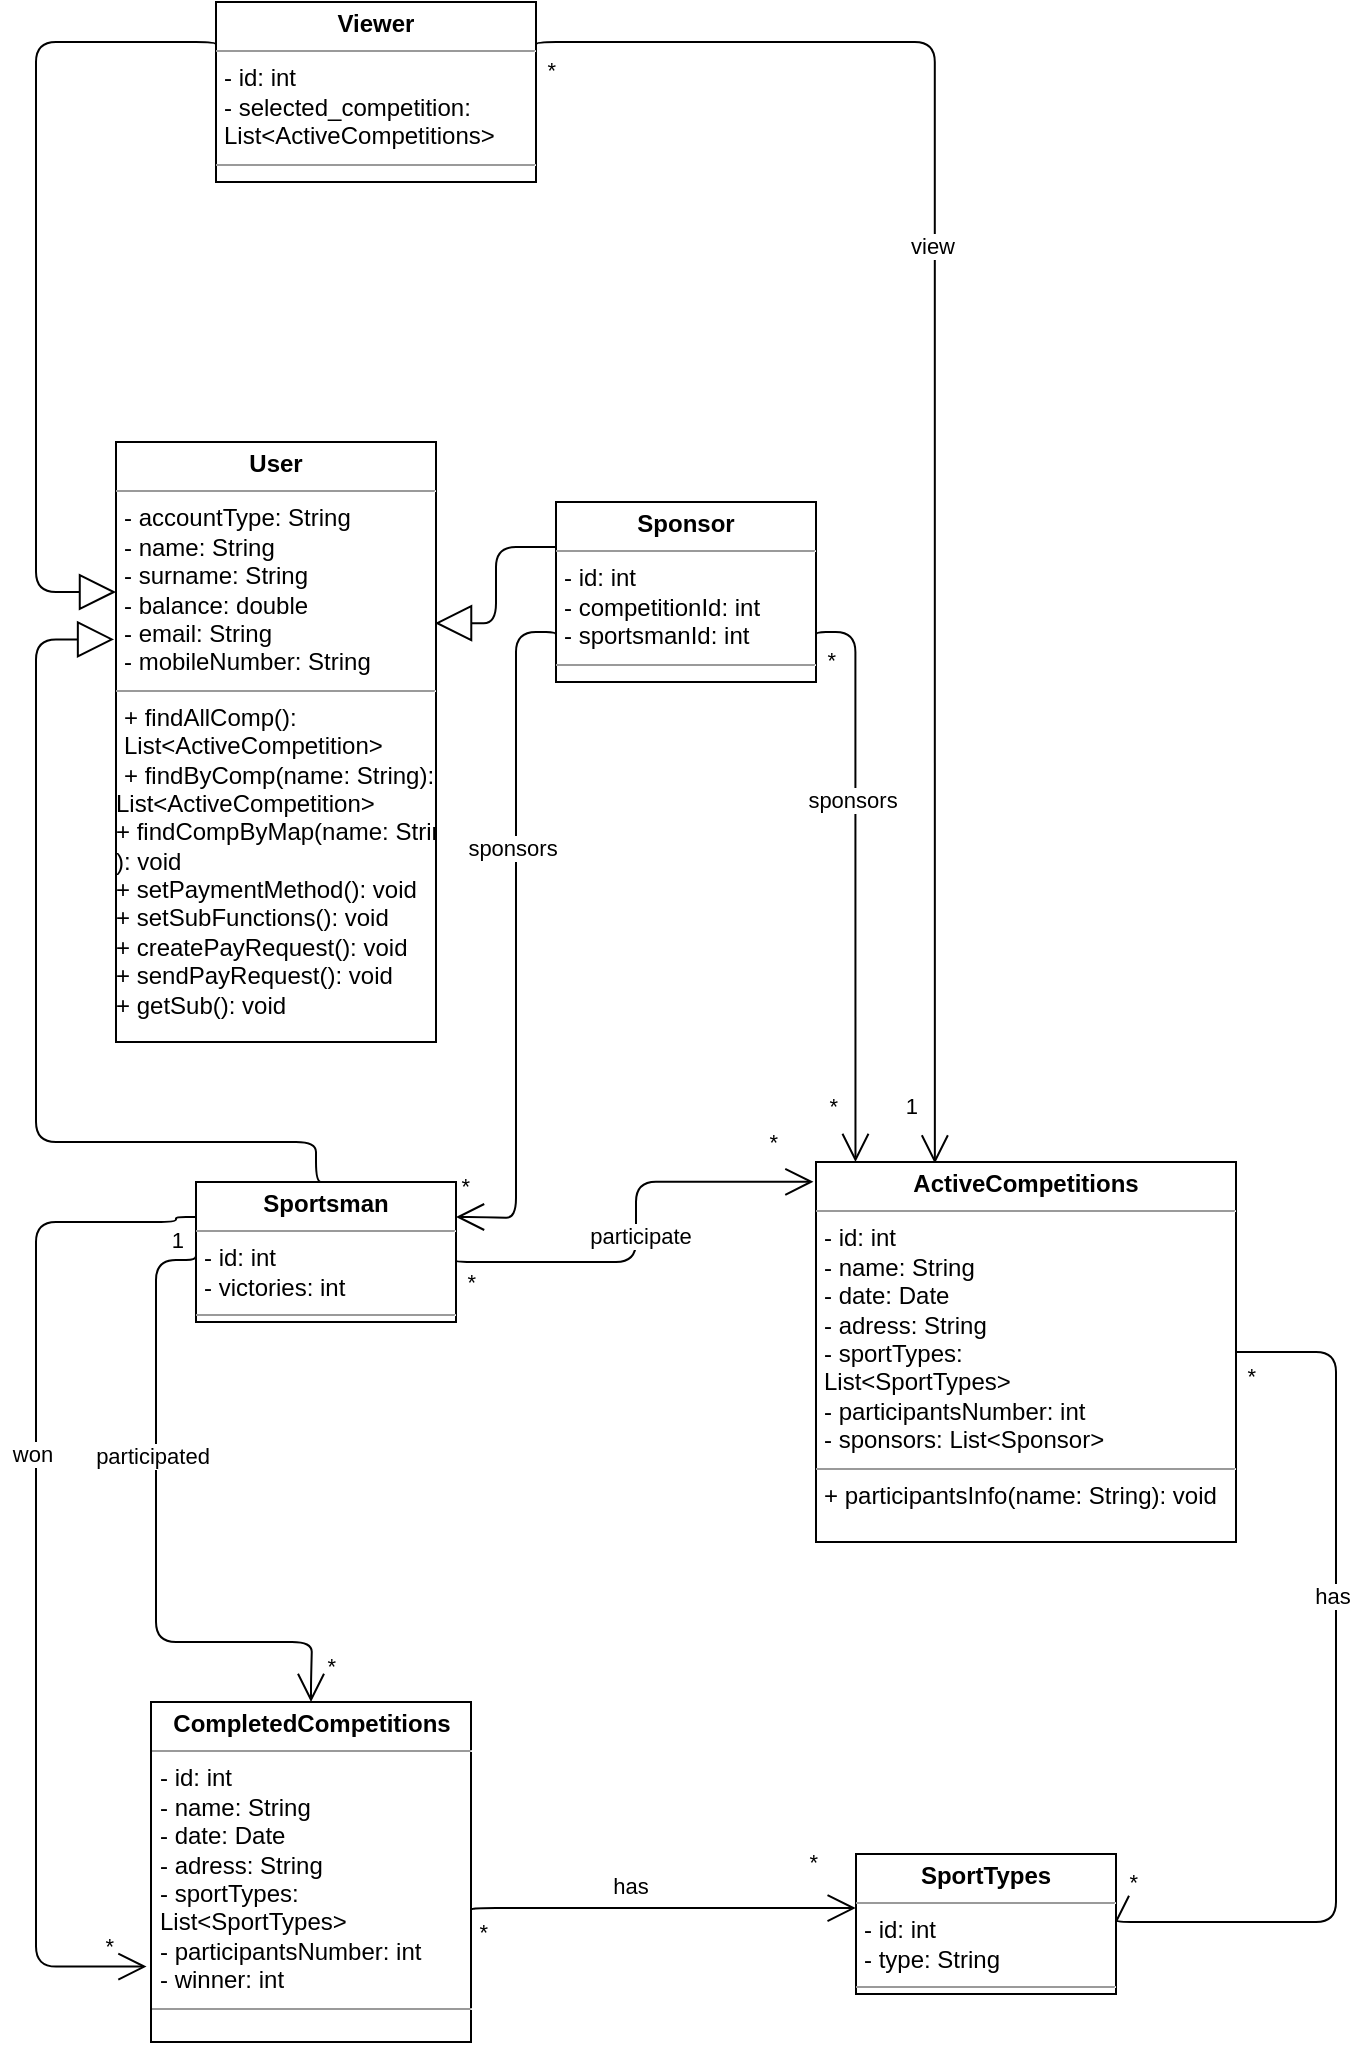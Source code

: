 <mxfile version="20.3.0" type="device"><diagram id="mCyr1kptdM3YggUfpTlr" name="Page-1"><mxGraphModel dx="1468" dy="3720" grid="1" gridSize="10" guides="1" tooltips="1" connect="1" arrows="1" fold="1" page="1" pageScale="1" pageWidth="850" pageHeight="1100" math="0" shadow="0"><root><mxCell id="0"/><mxCell id="1" parent="0"/><mxCell id="RMtQjLJvcsIaxz_irh20-17" value="" style="endArrow=block;endSize=16;endFill=0;html=1;exitX=0;exitY=0.25;exitDx=0;exitDy=0;edgeStyle=orthogonalEdgeStyle;entryX=0;entryY=0.25;entryDx=0;entryDy=0;" parent="1" source="lyz32Q6BHU_wwzR3YItc-2" target="lyz32Q6BHU_wwzR3YItc-3" edge="1"><mxGeometry x="0.007" y="-8" width="160" relative="1" as="geometry"><mxPoint x="215" y="-1414.0" as="sourcePoint"/><mxPoint x="215" y="-1099" as="targetPoint"/><mxPoint as="offset"/><Array as="points"><mxPoint x="230" y="-1440"/><mxPoint x="140" y="-1440"/><mxPoint x="140" y="-1165"/></Array></mxGeometry></mxCell><mxCell id="l-3zFmNGrXj0U9-9DVd2-14" value="" style="endArrow=block;endSize=16;endFill=0;html=1;exitX=0.5;exitY=0;exitDx=0;exitDy=0;entryX=-0.006;entryY=0.329;entryDx=0;entryDy=0;edgeStyle=orthogonalEdgeStyle;entryPerimeter=0;" parent="1" source="lyz32Q6BHU_wwzR3YItc-5" target="lyz32Q6BHU_wwzR3YItc-3" edge="1"><mxGeometry x="0.007" y="-8" width="160" relative="1" as="geometry"><mxPoint x="280" y="-870" as="sourcePoint"/><mxPoint x="215" y="-1047.0" as="targetPoint"/><mxPoint as="offset"/><Array as="points"><mxPoint x="280" y="-870"/><mxPoint x="280" y="-890"/><mxPoint x="140" y="-890"/><mxPoint x="140" y="-1141"/></Array></mxGeometry></mxCell><mxCell id="l-3zFmNGrXj0U9-9DVd2-35" value="" style="endArrow=none;html=1;startSize=12;startArrow=open;startFill=0;exitX=0.5;exitY=0;exitDx=0;exitDy=0;entryX=0;entryY=0.5;entryDx=0;entryDy=0;edgeStyle=orthogonalEdgeStyle;" parent="1" source="lyz32Q6BHU_wwzR3YItc-8" target="lyz32Q6BHU_wwzR3YItc-5" edge="1"><mxGeometry relative="1" as="geometry"><mxPoint x="275" y="-620" as="sourcePoint"/><mxPoint x="210" y="-831" as="targetPoint"/><Array as="points"><mxPoint x="278" y="-620"/><mxPoint x="278" y="-640"/><mxPoint x="200" y="-640"/><mxPoint x="200" y="-831"/><mxPoint x="220" y="-831"/></Array></mxGeometry></mxCell><mxCell id="l-3zFmNGrXj0U9-9DVd2-37" value="*" style="edgeLabel;resizable=0;html=1;align=right;verticalAlign=bottom;" parent="l-3zFmNGrXj0U9-9DVd2-35" connectable="0" vertex="1"><mxGeometry x="1" relative="1" as="geometry"><mxPoint x="10" y="20" as="offset"/></mxGeometry></mxCell><mxCell id="l-3zFmNGrXj0U9-9DVd2-38" value="participated" style="edgeLabel;html=1;align=center;verticalAlign=middle;resizable=0;points=[];" parent="l-3zFmNGrXj0U9-9DVd2-35" vertex="1" connectable="0"><mxGeometry x="0.17" y="2" relative="1" as="geometry"><mxPoint y="-13" as="offset"/></mxGeometry></mxCell><mxCell id="l-3zFmNGrXj0U9-9DVd2-39" value="*" style="edgeLabel;resizable=0;html=1;align=right;verticalAlign=bottom;" parent="1" connectable="0" vertex="1"><mxGeometry x="290.001" y="-620.0" as="geometry"/></mxCell><mxCell id="l-3zFmNGrXj0U9-9DVd2-40" value="" style="endArrow=none;html=1;startSize=12;startArrow=open;startFill=0;exitX=-0.006;exitY=0.052;exitDx=0;exitDy=0;entryX=1;entryY=0.5;entryDx=0;entryDy=0;edgeStyle=orthogonalEdgeStyle;exitPerimeter=0;" parent="1" source="lyz32Q6BHU_wwzR3YItc-6" edge="1"><mxGeometry relative="1" as="geometry"><mxPoint x="528.845" y="-877.806" as="sourcePoint"/><mxPoint x="350" y="-831" as="targetPoint"/><Array as="points"><mxPoint x="440" y="-870"/><mxPoint x="440" y="-830"/><mxPoint x="350" y="-830"/></Array></mxGeometry></mxCell><mxCell id="l-3zFmNGrXj0U9-9DVd2-41" value="*" style="edgeLabel;resizable=0;html=1;align=right;verticalAlign=bottom;" parent="l-3zFmNGrXj0U9-9DVd2-40" connectable="0" vertex="1"><mxGeometry x="1" relative="1" as="geometry"><mxPoint x="10" y="20" as="offset"/></mxGeometry></mxCell><mxCell id="l-3zFmNGrXj0U9-9DVd2-42" value="participate" style="edgeLabel;html=1;align=center;verticalAlign=middle;resizable=0;points=[];" parent="l-3zFmNGrXj0U9-9DVd2-40" vertex="1" connectable="0"><mxGeometry x="0.17" y="2" relative="1" as="geometry"><mxPoint y="-13" as="offset"/></mxGeometry></mxCell><mxCell id="l-3zFmNGrXj0U9-9DVd2-44" value="*" style="edgeLabel;resizable=0;html=1;align=right;verticalAlign=bottom;" parent="1" connectable="0" vertex="1"><mxGeometry x="509.995" y="-930" as="geometry"><mxPoint x="2" y="48" as="offset"/></mxGeometry></mxCell><mxCell id="l-3zFmNGrXj0U9-9DVd2-45" value="" style="endArrow=none;html=1;startSize=12;startArrow=open;startFill=0;entryX=1;entryY=0.25;entryDx=0;entryDy=0;edgeStyle=orthogonalEdgeStyle;exitX=0.283;exitY=0.004;exitDx=0;exitDy=0;exitPerimeter=0;" parent="1" source="lyz32Q6BHU_wwzR3YItc-6" edge="1" target="lyz32Q6BHU_wwzR3YItc-2"><mxGeometry relative="1" as="geometry"><mxPoint x="571.25" y="-890" as="sourcePoint"/><mxPoint x="355.0" y="-1427.0" as="targetPoint"/><Array as="points"><mxPoint x="589" y="-1440"/><mxPoint x="390" y="-1440"/></Array></mxGeometry></mxCell><mxCell id="l-3zFmNGrXj0U9-9DVd2-46" value="*" style="edgeLabel;resizable=0;html=1;align=right;verticalAlign=bottom;" parent="l-3zFmNGrXj0U9-9DVd2-45" connectable="0" vertex="1"><mxGeometry x="1" relative="1" as="geometry"><mxPoint x="10" y="20" as="offset"/></mxGeometry></mxCell><mxCell id="l-3zFmNGrXj0U9-9DVd2-47" value="view" style="edgeLabel;html=1;align=center;verticalAlign=middle;resizable=0;points=[];" parent="l-3zFmNGrXj0U9-9DVd2-45" vertex="1" connectable="0"><mxGeometry x="0.17" y="2" relative="1" as="geometry"><mxPoint y="-13" as="offset"/></mxGeometry></mxCell><mxCell id="l-3zFmNGrXj0U9-9DVd2-52" value="" style="endArrow=block;endSize=16;endFill=0;html=1;exitX=0;exitY=0.25;exitDx=0;exitDy=0;entryX=0.997;entryY=0.302;entryDx=0;entryDy=0;edgeStyle=orthogonalEdgeStyle;entryPerimeter=0;" parent="1" source="lyz32Q6BHU_wwzR3YItc-4" target="lyz32Q6BHU_wwzR3YItc-3" edge="1"><mxGeometry x="0.007" y="-8" width="160" relative="1" as="geometry"><mxPoint x="390" y="-1190.5" as="sourcePoint"/><mxPoint x="345" y="-1151" as="targetPoint"/><mxPoint as="offset"/></mxGeometry></mxCell><mxCell id="l-3zFmNGrXj0U9-9DVd2-53" value="" style="endArrow=none;html=1;startSize=12;startArrow=open;startFill=0;edgeStyle=orthogonalEdgeStyle;entryX=0;entryY=0.75;entryDx=0;entryDy=0;exitX=1;exitY=0.25;exitDx=0;exitDy=0;" parent="1" source="lyz32Q6BHU_wwzR3YItc-5" edge="1" target="lyz32Q6BHU_wwzR3YItc-4"><mxGeometry relative="1" as="geometry"><mxPoint x="360" y="-852" as="sourcePoint"/><mxPoint x="390" y="-1145" as="targetPoint"/><Array as="points"><mxPoint x="360" y="-852"/><mxPoint x="380" y="-852"/><mxPoint x="380" y="-1145"/><mxPoint x="400" y="-1145"/></Array></mxGeometry></mxCell><mxCell id="l-3zFmNGrXj0U9-9DVd2-54" value="*" style="edgeLabel;resizable=0;html=1;align=right;verticalAlign=bottom;" parent="l-3zFmNGrXj0U9-9DVd2-53" connectable="0" vertex="1"><mxGeometry x="1" relative="1" as="geometry"><mxPoint x="10" y="20" as="offset"/></mxGeometry></mxCell><mxCell id="l-3zFmNGrXj0U9-9DVd2-55" value="sponsors" style="edgeLabel;html=1;align=center;verticalAlign=middle;resizable=0;points=[];" parent="l-3zFmNGrXj0U9-9DVd2-53" vertex="1" connectable="0"><mxGeometry x="0.17" y="2" relative="1" as="geometry"><mxPoint y="-13" as="offset"/></mxGeometry></mxCell><mxCell id="l-3zFmNGrXj0U9-9DVd2-56" value="*" style="edgeLabel;resizable=0;html=1;align=right;verticalAlign=bottom;" parent="1" connectable="0" vertex="1"><mxGeometry x="357.5" y="-860.0" as="geometry"/></mxCell><mxCell id="l-3zFmNGrXj0U9-9DVd2-57" value="" style="endArrow=none;html=1;startSize=12;startArrow=open;startFill=0;edgeStyle=orthogonalEdgeStyle;exitX=0.094;exitY=0;exitDx=0;exitDy=0;exitPerimeter=0;entryX=1;entryY=0.75;entryDx=0;entryDy=0;" parent="1" source="lyz32Q6BHU_wwzR3YItc-6" edge="1" target="lyz32Q6BHU_wwzR3YItc-4"><mxGeometry relative="1" as="geometry"><mxPoint x="549.8" y="-890.182" as="sourcePoint"/><mxPoint x="530" y="-1145" as="targetPoint"/><Array as="points"><mxPoint x="550" y="-1145"/><mxPoint x="530" y="-1145"/></Array></mxGeometry></mxCell><mxCell id="l-3zFmNGrXj0U9-9DVd2-58" value="*" style="edgeLabel;resizable=0;html=1;align=right;verticalAlign=bottom;" parent="l-3zFmNGrXj0U9-9DVd2-57" connectable="0" vertex="1"><mxGeometry x="1" relative="1" as="geometry"><mxPoint x="10" y="20" as="offset"/></mxGeometry></mxCell><mxCell id="l-3zFmNGrXj0U9-9DVd2-59" value="sponsors" style="edgeLabel;html=1;align=center;verticalAlign=middle;resizable=0;points=[];" parent="l-3zFmNGrXj0U9-9DVd2-57" vertex="1" connectable="0"><mxGeometry x="0.17" y="2" relative="1" as="geometry"><mxPoint y="-13" as="offset"/></mxGeometry></mxCell><mxCell id="l-3zFmNGrXj0U9-9DVd2-60" value="*" style="edgeLabel;resizable=0;html=1;align=right;verticalAlign=bottom;" parent="1" connectable="0" vertex="1"><mxGeometry x="539.995" y="-948" as="geometry"><mxPoint x="2" y="48" as="offset"/></mxGeometry></mxCell><mxCell id="l-3zFmNGrXj0U9-9DVd2-61" value="1" style="edgeLabel;resizable=0;html=1;align=right;verticalAlign=bottom;" parent="1" connectable="0" vertex="1"><mxGeometry x="579.995" y="-948" as="geometry"><mxPoint x="2" y="48" as="offset"/></mxGeometry></mxCell><mxCell id="l-3zFmNGrXj0U9-9DVd2-65" value="" style="endArrow=none;html=1;startSize=12;startArrow=open;startFill=0;edgeStyle=orthogonalEdgeStyle;exitX=-0.001;exitY=0.386;exitDx=0;exitDy=0;exitPerimeter=0;entryX=0.996;entryY=0.611;entryDx=0;entryDy=0;entryPerimeter=0;" parent="1" source="lyz32Q6BHU_wwzR3YItc-7" edge="1" target="lyz32Q6BHU_wwzR3YItc-8"><mxGeometry relative="1" as="geometry"><mxPoint x="540" y="-510" as="sourcePoint"/><mxPoint x="350" y="-510" as="targetPoint"/><Array as="points"><mxPoint x="360" y="-507"/></Array></mxGeometry></mxCell><mxCell id="l-3zFmNGrXj0U9-9DVd2-66" value="*" style="edgeLabel;resizable=0;html=1;align=right;verticalAlign=bottom;" parent="l-3zFmNGrXj0U9-9DVd2-65" connectable="0" vertex="1"><mxGeometry x="1" relative="1" as="geometry"><mxPoint x="10" y="20" as="offset"/></mxGeometry></mxCell><mxCell id="l-3zFmNGrXj0U9-9DVd2-67" value="has" style="edgeLabel;html=1;align=center;verticalAlign=middle;resizable=0;points=[];" parent="l-3zFmNGrXj0U9-9DVd2-65" vertex="1" connectable="0"><mxGeometry x="0.17" y="2" relative="1" as="geometry"><mxPoint y="-13" as="offset"/></mxGeometry></mxCell><mxCell id="l-3zFmNGrXj0U9-9DVd2-68" value="*" style="edgeLabel;resizable=0;html=1;align=right;verticalAlign=bottom;" parent="1" connectable="0" vertex="1"><mxGeometry x="529.995" y="-570" as="geometry"><mxPoint x="2" y="48" as="offset"/></mxGeometry></mxCell><mxCell id="l-3zFmNGrXj0U9-9DVd2-69" value="" style="endArrow=none;html=1;startSize=12;startArrow=open;startFill=0;edgeStyle=orthogonalEdgeStyle;exitX=1;exitY=0.5;exitDx=0;exitDy=0;entryX=1;entryY=0.5;entryDx=0;entryDy=0;" parent="1" source="lyz32Q6BHU_wwzR3YItc-7" edge="1" target="lyz32Q6BHU_wwzR3YItc-6"><mxGeometry relative="1" as="geometry"><mxPoint x="680" y="-499.98" as="sourcePoint"/><mxPoint x="698.94" y="-769.5" as="targetPoint"/><Array as="points"><mxPoint x="790" y="-500"/><mxPoint x="790" y="-785"/></Array></mxGeometry></mxCell><mxCell id="l-3zFmNGrXj0U9-9DVd2-70" value="*" style="edgeLabel;resizable=0;html=1;align=right;verticalAlign=bottom;" parent="l-3zFmNGrXj0U9-9DVd2-69" connectable="0" vertex="1"><mxGeometry x="1" relative="1" as="geometry"><mxPoint x="10" y="20" as="offset"/></mxGeometry></mxCell><mxCell id="l-3zFmNGrXj0U9-9DVd2-71" value="has" style="edgeLabel;html=1;align=center;verticalAlign=middle;resizable=0;points=[];" parent="l-3zFmNGrXj0U9-9DVd2-69" vertex="1" connectable="0"><mxGeometry x="0.17" y="2" relative="1" as="geometry"><mxPoint y="-13" as="offset"/></mxGeometry></mxCell><mxCell id="l-3zFmNGrXj0U9-9DVd2-72" value="*" style="edgeLabel;resizable=0;html=1;align=right;verticalAlign=bottom;" parent="1" connectable="0" vertex="1"><mxGeometry x="719.059" y="-670.0" as="geometry"><mxPoint x="-28" y="158" as="offset"/></mxGeometry></mxCell><mxCell id="l-3zFmNGrXj0U9-9DVd2-73" value="" style="endArrow=none;html=1;startSize=12;startArrow=open;startFill=0;exitX=-0.014;exitY=0.778;exitDx=0;exitDy=0;entryX=0;entryY=0.25;entryDx=0;entryDy=0;edgeStyle=orthogonalEdgeStyle;exitPerimeter=0;" parent="1" source="lyz32Q6BHU_wwzR3YItc-8" target="lyz32Q6BHU_wwzR3YItc-5" edge="1"><mxGeometry relative="1" as="geometry"><mxPoint x="192.5" y="-477.0" as="sourcePoint"/><mxPoint x="210" y="-857.0" as="targetPoint"/><Array as="points"><mxPoint x="140" y="-478"/><mxPoint x="140" y="-850"/><mxPoint x="210" y="-850"/><mxPoint x="210" y="-852"/></Array></mxGeometry></mxCell><mxCell id="l-3zFmNGrXj0U9-9DVd2-74" value="1" style="edgeLabel;resizable=0;html=1;align=right;verticalAlign=bottom;" parent="l-3zFmNGrXj0U9-9DVd2-73" connectable="0" vertex="1"><mxGeometry x="1" relative="1" as="geometry"><mxPoint x="-5" y="20" as="offset"/></mxGeometry></mxCell><mxCell id="l-3zFmNGrXj0U9-9DVd2-75" value="won" style="edgeLabel;html=1;align=center;verticalAlign=middle;resizable=0;points=[];" parent="l-3zFmNGrXj0U9-9DVd2-73" vertex="1" connectable="0"><mxGeometry x="0.17" y="2" relative="1" as="geometry"><mxPoint y="-13" as="offset"/></mxGeometry></mxCell><mxCell id="l-3zFmNGrXj0U9-9DVd2-76" value="*" style="edgeLabel;resizable=0;html=1;align=right;verticalAlign=bottom;" parent="1" connectable="0" vertex="1"><mxGeometry x="179.998" y="-480.0" as="geometry"/></mxCell><mxCell id="lyz32Q6BHU_wwzR3YItc-2" value="&lt;p style=&quot;margin:0px;margin-top:4px;text-align:center;&quot;&gt;&lt;b&gt;Viewer&lt;/b&gt;&lt;/p&gt;&lt;hr size=&quot;1&quot;&gt;&lt;p style=&quot;margin:0px;margin-left:4px;&quot;&gt;- id: int&lt;/p&gt;&lt;p style=&quot;margin:0px;margin-left:4px;&quot;&gt;- selected_competition:&amp;nbsp;&lt;/p&gt;&lt;p style=&quot;margin:0px;margin-left:4px;&quot;&gt;List&amp;lt;ActiveCompetitions&amp;gt;&lt;/p&gt;&lt;hr size=&quot;1&quot;&gt;&lt;p style=&quot;margin:0px;margin-left:4px;&quot;&gt;&lt;br&gt;&lt;/p&gt;" style="verticalAlign=top;align=left;overflow=fill;fontSize=12;fontFamily=Helvetica;html=1;hachureGap=4;" vertex="1" parent="1"><mxGeometry x="230" y="-1460" width="160" height="90" as="geometry"/></mxCell><mxCell id="lyz32Q6BHU_wwzR3YItc-3" value="&lt;p style=&quot;margin:0px;margin-top:4px;text-align:center;&quot;&gt;&lt;b&gt;User&lt;/b&gt;&lt;/p&gt;&lt;hr size=&quot;1&quot;&gt;&lt;p style=&quot;margin:0px;margin-left:4px;&quot;&gt;- accountType: String&lt;/p&gt;&lt;p style=&quot;margin:0px;margin-left:4px;&quot;&gt;- name: String&lt;/p&gt;&lt;p style=&quot;margin:0px;margin-left:4px;&quot;&gt;- surname: String&lt;/p&gt;&lt;p style=&quot;margin:0px;margin-left:4px;&quot;&gt;- balance: double&lt;/p&gt;&lt;p style=&quot;margin:0px;margin-left:4px;&quot;&gt;- email: String&lt;/p&gt;&lt;p style=&quot;margin:0px;margin-left:4px;&quot;&gt;- mobileNumber: String&lt;/p&gt;&lt;hr size=&quot;1&quot;&gt;&lt;p style=&quot;margin:0px;margin-left:4px;&quot;&gt;+ findAllComp():&amp;nbsp;&lt;/p&gt;&lt;p style=&quot;margin:0px;margin-left:4px;&quot;&gt;List&amp;lt;ActiveCompetition&amp;gt;&lt;/p&gt;&lt;p style=&quot;margin:0px;margin-left:4px;&quot;&gt;+&amp;nbsp;findByComp(name: String):&amp;nbsp;&lt;/p&gt;List&amp;lt;ActiveCompetition&amp;gt;&lt;br&gt;+&amp;nbsp;findCompByMap(name: String&lt;br&gt;): void&lt;br&gt;+&amp;nbsp;setPaymentMethod(): void&lt;br&gt;+&amp;nbsp;setSubFunctions(): void&lt;br&gt;+&amp;nbsp;createPayRequest(): void&lt;br&gt;+&amp;nbsp;sendPayRequest(): void&lt;br&gt;+&amp;nbsp;getSub(): void&lt;br&gt;&lt;p style=&quot;margin:0px;margin-left:4px;&quot;&gt;&amp;nbsp;&lt;/p&gt;" style="verticalAlign=top;align=left;overflow=fill;fontSize=12;fontFamily=Helvetica;html=1;hachureGap=4;" vertex="1" parent="1"><mxGeometry x="180" y="-1240" width="160" height="300" as="geometry"/></mxCell><mxCell id="lyz32Q6BHU_wwzR3YItc-4" value="&lt;p style=&quot;margin:0px;margin-top:4px;text-align:center;&quot;&gt;&lt;b&gt;Sponsor&lt;/b&gt;&lt;/p&gt;&lt;hr size=&quot;1&quot;&gt;&lt;p style=&quot;margin:0px;margin-left:4px;&quot;&gt;- id: int&lt;/p&gt;&lt;p style=&quot;margin:0px;margin-left:4px;&quot;&gt;- competitionId: int&amp;nbsp;&lt;/p&gt;&lt;p style=&quot;margin:0px;margin-left:4px;&quot;&gt;- sportsmanId: int&lt;/p&gt;&lt;hr size=&quot;1&quot;&gt;&lt;p style=&quot;margin:0px;margin-left:4px;&quot;&gt;&lt;br&gt;&lt;/p&gt;" style="verticalAlign=top;align=left;overflow=fill;fontSize=12;fontFamily=Helvetica;html=1;hachureGap=4;" vertex="1" parent="1"><mxGeometry x="400" y="-1210" width="130" height="90" as="geometry"/></mxCell><mxCell id="lyz32Q6BHU_wwzR3YItc-5" value="&lt;p style=&quot;margin:0px;margin-top:4px;text-align:center;&quot;&gt;&lt;b&gt;Sportsman&lt;/b&gt;&lt;/p&gt;&lt;hr size=&quot;1&quot;&gt;&lt;p style=&quot;margin:0px;margin-left:4px;&quot;&gt;- id: int&lt;/p&gt;&lt;p style=&quot;margin:0px;margin-left:4px;&quot;&gt;- victories: int&amp;nbsp;&lt;/p&gt;&lt;hr size=&quot;1&quot;&gt;&lt;p style=&quot;margin:0px;margin-left:4px;&quot;&gt;&lt;br&gt;&lt;/p&gt;" style="verticalAlign=top;align=left;overflow=fill;fontSize=12;fontFamily=Helvetica;html=1;hachureGap=4;" vertex="1" parent="1"><mxGeometry x="220" y="-870" width="130" height="70" as="geometry"/></mxCell><mxCell id="lyz32Q6BHU_wwzR3YItc-6" value="&lt;p style=&quot;margin:0px;margin-top:4px;text-align:center;&quot;&gt;&lt;b&gt;ActiveCompetitions&lt;/b&gt;&lt;/p&gt;&lt;hr size=&quot;1&quot;&gt;&lt;p style=&quot;margin:0px;margin-left:4px;&quot;&gt;- id: int&lt;/p&gt;&lt;p style=&quot;margin:0px;margin-left:4px;&quot;&gt;- name: String&lt;/p&gt;&lt;p style=&quot;margin:0px;margin-left:4px;&quot;&gt;- date: Date&lt;/p&gt;&lt;p style=&quot;margin:0px;margin-left:4px;&quot;&gt;- adress: String&lt;/p&gt;&lt;p style=&quot;margin:0px;margin-left:4px;&quot;&gt;- sportTypes:&amp;nbsp;&lt;/p&gt;&lt;p style=&quot;margin:0px;margin-left:4px;&quot;&gt;List&amp;lt;SportTypes&amp;gt;&lt;/p&gt;&lt;p style=&quot;margin:0px;margin-left:4px;&quot;&gt;- participantsNumber: int&lt;/p&gt;&lt;p style=&quot;margin:0px;margin-left:4px;&quot;&gt;- sponsors: List&amp;lt;Sponsor&amp;gt;&amp;nbsp;&lt;/p&gt;&lt;hr size=&quot;1&quot;&gt;&lt;p style=&quot;margin:0px;margin-left:4px;&quot;&gt;+&amp;nbsp;participantsInfo(name: String): void&lt;/p&gt;" style="verticalAlign=top;align=left;overflow=fill;fontSize=12;fontFamily=Helvetica;html=1;hachureGap=4;" vertex="1" parent="1"><mxGeometry x="530" y="-880" width="210" height="190" as="geometry"/></mxCell><mxCell id="lyz32Q6BHU_wwzR3YItc-7" value="&lt;p style=&quot;margin:0px;margin-top:4px;text-align:center;&quot;&gt;&lt;b&gt;SportTypes&lt;/b&gt;&lt;/p&gt;&lt;hr size=&quot;1&quot;&gt;&lt;p style=&quot;margin:0px;margin-left:4px;&quot;&gt;- id: int&lt;/p&gt;&lt;p style=&quot;margin:0px;margin-left:4px;&quot;&gt;- type: String&lt;/p&gt;&lt;hr size=&quot;1&quot;&gt;&lt;p style=&quot;margin:0px;margin-left:4px;&quot;&gt;&lt;br&gt;&lt;/p&gt;" style="verticalAlign=top;align=left;overflow=fill;fontSize=12;fontFamily=Helvetica;html=1;hachureGap=4;" vertex="1" parent="1"><mxGeometry x="550" y="-534" width="130" height="70" as="geometry"/></mxCell><mxCell id="lyz32Q6BHU_wwzR3YItc-8" value="&lt;p style=&quot;margin:0px;margin-top:4px;text-align:center;&quot;&gt;&lt;b&gt;CompletedCompetitions&lt;/b&gt;&lt;/p&gt;&lt;hr size=&quot;1&quot;&gt;&lt;p style=&quot;margin:0px;margin-left:4px;&quot;&gt;- id: int&lt;/p&gt;&lt;p style=&quot;margin:0px;margin-left:4px;&quot;&gt;- name: String&lt;/p&gt;&lt;p style=&quot;margin:0px;margin-left:4px;&quot;&gt;- date: Date&lt;/p&gt;&lt;p style=&quot;margin:0px;margin-left:4px;&quot;&gt;- adress: String&lt;/p&gt;&lt;p style=&quot;margin:0px;margin-left:4px;&quot;&gt;- sportTypes:&amp;nbsp;&lt;/p&gt;&lt;p style=&quot;margin:0px;margin-left:4px;&quot;&gt;List&amp;lt;SportTypes&amp;gt;&lt;/p&gt;&lt;p style=&quot;margin:0px;margin-left:4px;&quot;&gt;- participantsNumber: int&lt;/p&gt;&lt;p style=&quot;margin:0px;margin-left:4px;&quot;&gt;- winner: int&lt;/p&gt;&lt;hr size=&quot;1&quot;&gt;&lt;p style=&quot;margin:0px;margin-left:4px;&quot;&gt;&lt;br&gt;&lt;/p&gt;" style="verticalAlign=top;align=left;overflow=fill;fontSize=12;fontFamily=Helvetica;html=1;hachureGap=4;" vertex="1" parent="1"><mxGeometry x="197.5" y="-610" width="160" height="170" as="geometry"/></mxCell></root></mxGraphModel></diagram></mxfile>